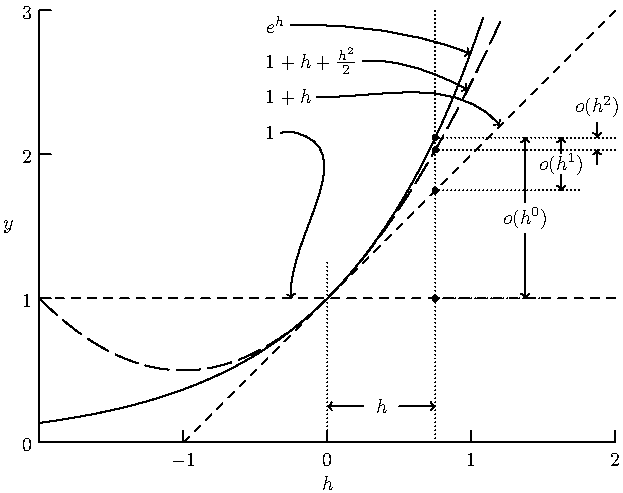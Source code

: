 import graph;
import math;

real pi=4*atan(1);
real xmin=-2;
real xmax= 2;

real ymin= 0;
real ymax= 3;

unitsize(4*2.54cm/(xmax-xmin));
defaultpen(fontsize(10pt));
typedef real r_r(real x);
typedef bool3 r_b3(real x);

void labpath(pair lp, real x0, r_r g, string tex, pair dir)
{
  real m=(g(x0+1e-6)-g(x0-1e-6))/(2e-6);
  pair u=(-m,1)/sqrt(m*m+1);
  pair p0=(x0,g(x0));
  if (p0.y>lp.y) {
    u=-u;
  }

  draw(lp..(lp-0.1*dir)..((x0,g(x0))+0.1*u)..(x0,g(x0)),arrow=Arrow(TeXHead));
  label(tex,lp,dir);
}

real f(real x) { return exp(x); }
real g0(real x) { return 1; }
real g1(real x) { return 1+x; }
real g2(real x) { return 1+x+x**2/2; }

bool3 boundf(real x) { real y=f(x);   return ymin <= y && y <= ymax; }
bool3 boundg0(real x) { real y=g0(x);   return ymin <= y && y <= ymax; }
bool3 boundg1(real x) { real y=g1(x);   return ymin <= y && y <= ymax; }
bool3 boundg2(real x) { real y=g2(x);   return ymin <= y && y <= ymax; }

real x=0;
real h=0.75;
real tic=0.1;
real hup=0.25;

draw((x+h/3,hup)--(x,hup),arrow=Arrow(TeXHead));
draw((x+2*h/3,hup)--(x+h,hup),arrow=Arrow(TeXHead));
label("$h$",(x+h/2,hup));

draw((x+h,0)--(x+h,ymax),dotted);
draw((x,0)--(x,f(x)+hup),dotted);

{
  draw(graph(g0,cond=boundg0,xmin,xmax,operator --),dashed);
  pair lp=(-0.32,2.15);
  real x0=-0.25;
  labpath(lp,x0,g0,"$1$",W);
}

{
  draw(graph(g1,cond=boundg1,xmin,xmax+1,operator --),dashed);
  pair lp=(-0.07,2.40);
  real x0=1.2;
  labpath(lp,x0,g1,"$1+h$",W);
}

{
  draw(graph(g2,cond=boundg2,xmin,xmax,operator --),longdashed);
  pair lp=(0.25,2.65);
  real x0=log(2.65);
  labpath(lp,x0,g2,"$1+h+\frac{h^2}{2}$",W);
}

{
  draw(graph(f,cond=boundf,xmin,xmax,operator --));
  pair lp=(-0.25,2.9);
  real x0=log(2.7);
  labpath(lp,x0,f,"$e^h$",W);
}



yaxis("$y$",ymin=ymin,ymax=ymax,Left,RightTicks(new real[]{0,1,2,3}));
xaxis("$h$",xmin=-2,xmax=2,axis=Bottom,LeftTicks(new real[]{-1,0,1,2}));

real xo = xmax-1;

draw((x+h,f(x+h))--(xo+4*hup,f(x+h)),dotted);
dot((x+h,f(x+h)));

draw((xo+1.5*hup,0.6*f(x+h)+0.4*g0(x+h))--(xo+1.5*hup,f(x+h)),arrow=Arrow(TeXHead));
draw((xo+1.5*hup,0.6*g0(x+h)+0.4*f(x+h))--(xo+1.5*hup,g0(x+h)),arrow=Arrow(TeXHead));
label("$o(h^0)$",(xo+1.5*hup,(f(x+h)+g0(x+h))/2));
draw((x+h,g0(x+h))--(xo+2*hup,g0(x+h)),dotted);
dot((x+h,g0(x+h)));

draw((xo+2.5*hup,0.7*f(x+h)+0.3*g1(x+h))--(xo+2.5*hup,f(x+h)),arrow=Arrow(TeXHead));
draw((xo+2.5*hup,0.7*g1(x+h)+0.3*f(x+h))--(xo+2.5*hup,g1(x+h)),arrow=Arrow(TeXHead));
label("$o(h^1)$",(xo+2.5*hup,0.5*g1(x+h)+0.5*f(x+h)));
draw((x+h,g1(x+h))--(xo+3*hup,g1(x+h)),dotted);
dot((x+h,g1(x+h)));
    
draw((xo+3.5*hup,f(x+h)+tic)--(xo+3.5*hup,f(x+h)),arrow=Arrow(TeXHead));
draw((xo+3.5*hup,g2(x+h)-tic)--(xo+3.5*hup,g2(x+h)),arrow=Arrow(TeXHead));
label("$o(h^1)$",(xo+2.5*hup,0.5*g1(x+h)+0.5*f(x+h)));
// draw((xo+3.5*hup,g2(x+h))--(xo+3.5*hup,f(x+h)),arrow=Arrows(TeXHead));
label("$o(h^2)$",(xo+3.5*hup,f(x+h)+tic),N);
draw((x+h,g2(x+h))--(xo+4*hup,g2(x+h)),dotted);
dot((x+h,g2(x+h)));

